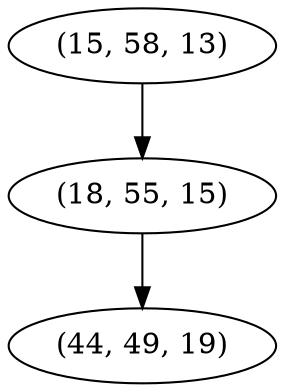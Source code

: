 digraph tree {
    "(15, 58, 13)";
    "(18, 55, 15)";
    "(44, 49, 19)";
    "(15, 58, 13)" -> "(18, 55, 15)";
    "(18, 55, 15)" -> "(44, 49, 19)";
}
